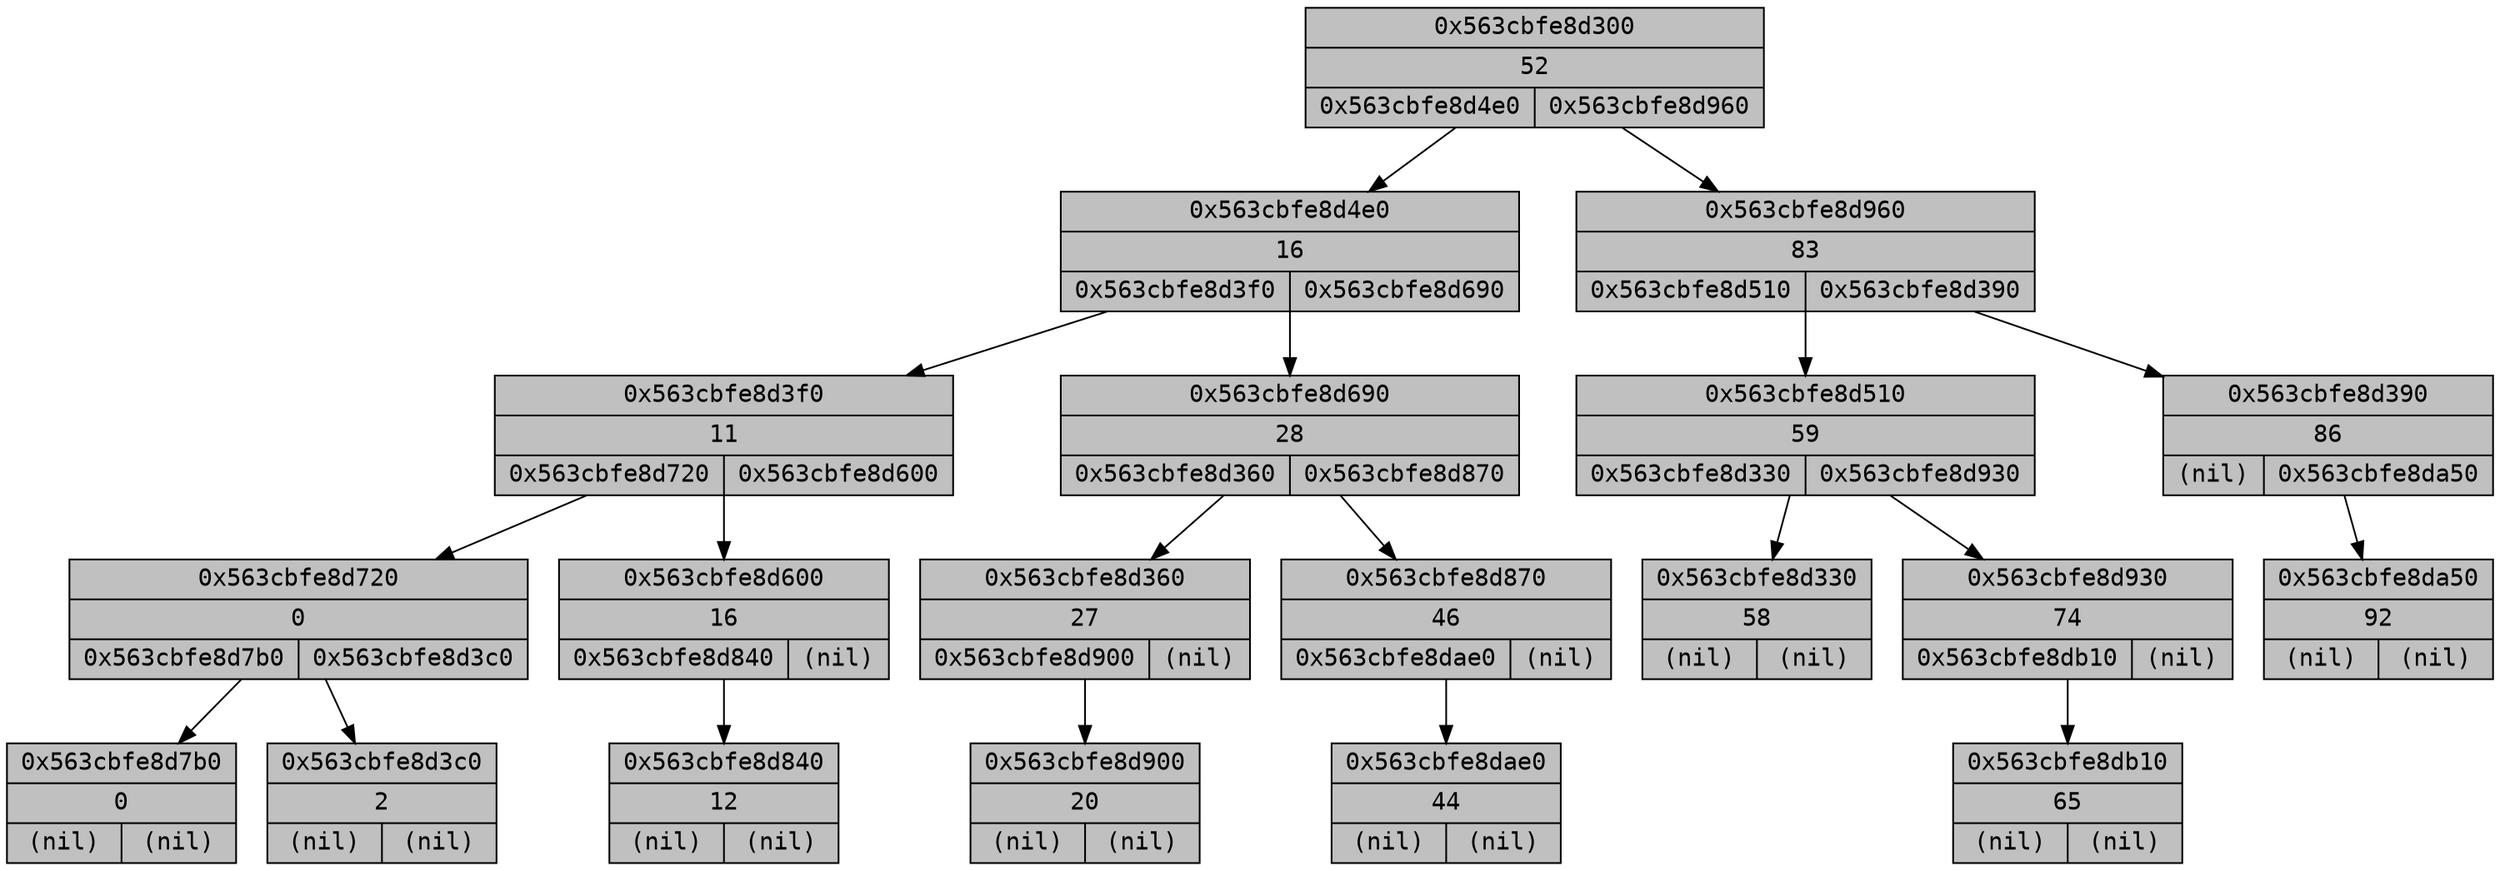 digraph G
{
  node
  [
    fontname=Monospace
    shape=record
    style=filled
    fillcolor=grey
  ];
  "0x563cbfe8d7b0" [label="{0x563cbfe8d7b0|0|{(nil)|(nil)}}"];
  "0x563cbfe8d720" [label="{0x563cbfe8d720|0|{0x563cbfe8d7b0|0x563cbfe8d3c0}}"];
  "0x563cbfe8d720" -> "0x563cbfe8d7b0";
  "0x563cbfe8d720" -> "0x563cbfe8d3c0";
  "0x563cbfe8d3c0" [label="{0x563cbfe8d3c0|2|{(nil)|(nil)}}"];
  "0x563cbfe8d3f0" [label="{0x563cbfe8d3f0|11|{0x563cbfe8d720|0x563cbfe8d600}}"];
  "0x563cbfe8d3f0" -> "0x563cbfe8d720";
  "0x563cbfe8d3f0" -> "0x563cbfe8d600";
  "0x563cbfe8d840" [label="{0x563cbfe8d840|12|{(nil)|(nil)}}"];
  "0x563cbfe8d600" [label="{0x563cbfe8d600|16|{0x563cbfe8d840|(nil)}}"];
  "0x563cbfe8d600" -> "0x563cbfe8d840";
  "0x563cbfe8d4e0" [label="{0x563cbfe8d4e0|16|{0x563cbfe8d3f0|0x563cbfe8d690}}"];
  "0x563cbfe8d4e0" -> "0x563cbfe8d3f0";
  "0x563cbfe8d4e0" -> "0x563cbfe8d690";
  "0x563cbfe8d900" [label="{0x563cbfe8d900|20|{(nil)|(nil)}}"];
  "0x563cbfe8d360" [label="{0x563cbfe8d360|27|{0x563cbfe8d900|(nil)}}"];
  "0x563cbfe8d360" -> "0x563cbfe8d900";
  "0x563cbfe8d690" [label="{0x563cbfe8d690|28|{0x563cbfe8d360|0x563cbfe8d870}}"];
  "0x563cbfe8d690" -> "0x563cbfe8d360";
  "0x563cbfe8d690" -> "0x563cbfe8d870";
  "0x563cbfe8dae0" [label="{0x563cbfe8dae0|44|{(nil)|(nil)}}"];
  "0x563cbfe8d870" [label="{0x563cbfe8d870|46|{0x563cbfe8dae0|(nil)}}"];
  "0x563cbfe8d870" -> "0x563cbfe8dae0";
  "0x563cbfe8d300" [label="{0x563cbfe8d300|52|{0x563cbfe8d4e0|0x563cbfe8d960}}"];
  "0x563cbfe8d300" -> "0x563cbfe8d4e0";
  "0x563cbfe8d300" -> "0x563cbfe8d960";
  "0x563cbfe8d330" [label="{0x563cbfe8d330|58|{(nil)|(nil)}}"];
  "0x563cbfe8d510" [label="{0x563cbfe8d510|59|{0x563cbfe8d330|0x563cbfe8d930}}"];
  "0x563cbfe8d510" -> "0x563cbfe8d330";
  "0x563cbfe8d510" -> "0x563cbfe8d930";
  "0x563cbfe8db10" [label="{0x563cbfe8db10|65|{(nil)|(nil)}}"];
  "0x563cbfe8d930" [label="{0x563cbfe8d930|74|{0x563cbfe8db10|(nil)}}"];
  "0x563cbfe8d930" -> "0x563cbfe8db10";
  "0x563cbfe8d960" [label="{0x563cbfe8d960|83|{0x563cbfe8d510|0x563cbfe8d390}}"];
  "0x563cbfe8d960" -> "0x563cbfe8d510";
  "0x563cbfe8d960" -> "0x563cbfe8d390";
  "0x563cbfe8d390" [label="{0x563cbfe8d390|86|{(nil)|0x563cbfe8da50}}"];
  "0x563cbfe8d390" -> "0x563cbfe8da50";
  "0x563cbfe8da50" [label="{0x563cbfe8da50|92|{(nil)|(nil)}}"];
}
